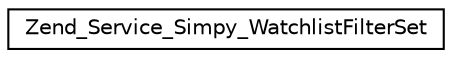digraph G
{
  edge [fontname="Helvetica",fontsize="10",labelfontname="Helvetica",labelfontsize="10"];
  node [fontname="Helvetica",fontsize="10",shape=record];
  rankdir="LR";
  Node1 [label="Zend_Service_Simpy_WatchlistFilterSet",height=0.2,width=0.4,color="black", fillcolor="white", style="filled",URL="$class_zend___service___simpy___watchlist_filter_set.html"];
}

